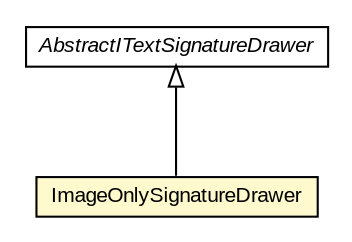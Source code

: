 #!/usr/local/bin/dot
#
# Class diagram 
# Generated by UMLGraph version R5_6-24-gf6e263 (http://www.umlgraph.org/)
#

digraph G {
	edge [fontname="arial",fontsize=10,labelfontname="arial",labelfontsize=10];
	node [fontname="arial",fontsize=10,shape=plaintext];
	nodesep=0.25;
	ranksep=0.5;
	// eu.europa.esig.dss.pdf.openpdf.visible.ImageOnlySignatureDrawer
	c389015 [label=<<table title="eu.europa.esig.dss.pdf.openpdf.visible.ImageOnlySignatureDrawer" border="0" cellborder="1" cellspacing="0" cellpadding="2" port="p" bgcolor="lemonChiffon" href="./ImageOnlySignatureDrawer.html">
		<tr><td><table border="0" cellspacing="0" cellpadding="1">
<tr><td align="center" balign="center"> ImageOnlySignatureDrawer </td></tr>
		</table></td></tr>
		</table>>, URL="./ImageOnlySignatureDrawer.html", fontname="arial", fontcolor="black", fontsize=10.0];
	// eu.europa.esig.dss.pdf.openpdf.visible.AbstractITextSignatureDrawer
	c389016 [label=<<table title="eu.europa.esig.dss.pdf.openpdf.visible.AbstractITextSignatureDrawer" border="0" cellborder="1" cellspacing="0" cellpadding="2" port="p" href="./AbstractITextSignatureDrawer.html">
		<tr><td><table border="0" cellspacing="0" cellpadding="1">
<tr><td align="center" balign="center"><font face="arial italic"> AbstractITextSignatureDrawer </font></td></tr>
		</table></td></tr>
		</table>>, URL="./AbstractITextSignatureDrawer.html", fontname="arial", fontcolor="black", fontsize=10.0];
	//eu.europa.esig.dss.pdf.openpdf.visible.ImageOnlySignatureDrawer extends eu.europa.esig.dss.pdf.openpdf.visible.AbstractITextSignatureDrawer
	c389016:p -> c389015:p [dir=back,arrowtail=empty];
}

